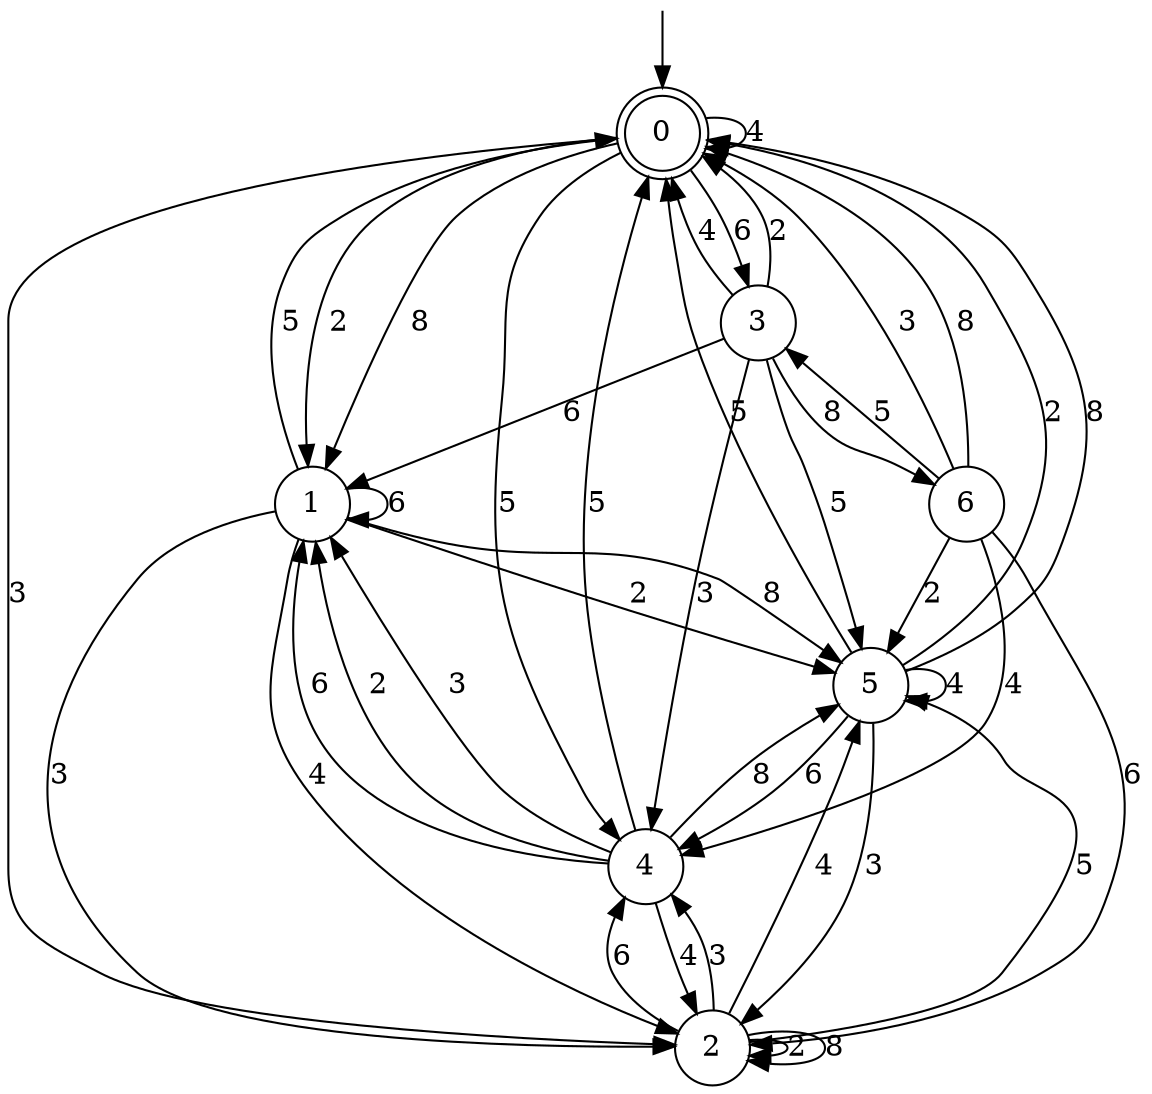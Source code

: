 digraph g {

	s0 [shape="doublecircle" label="0"];
	s1 [shape="circle" label="1"];
	s2 [shape="circle" label="2"];
	s3 [shape="circle" label="3"];
	s4 [shape="circle" label="4"];
	s5 [shape="circle" label="5"];
	s6 [shape="circle" label="6"];
	s0 -> s1 [label="2"];
	s0 -> s2 [label="3"];
	s0 -> s1 [label="8"];
	s0 -> s3 [label="6"];
	s0 -> s4 [label="5"];
	s0 -> s0 [label="4"];
	s1 -> s5 [label="2"];
	s1 -> s2 [label="3"];
	s1 -> s5 [label="8"];
	s1 -> s1 [label="6"];
	s1 -> s0 [label="5"];
	s1 -> s2 [label="4"];
	s2 -> s2 [label="2"];
	s2 -> s4 [label="3"];
	s2 -> s2 [label="8"];
	s2 -> s4 [label="6"];
	s2 -> s5 [label="5"];
	s2 -> s5 [label="4"];
	s3 -> s0 [label="2"];
	s3 -> s4 [label="3"];
	s3 -> s6 [label="8"];
	s3 -> s1 [label="6"];
	s3 -> s5 [label="5"];
	s3 -> s0 [label="4"];
	s4 -> s1 [label="2"];
	s4 -> s1 [label="3"];
	s4 -> s5 [label="8"];
	s4 -> s1 [label="6"];
	s4 -> s0 [label="5"];
	s4 -> s2 [label="4"];
	s5 -> s0 [label="2"];
	s5 -> s2 [label="3"];
	s5 -> s0 [label="8"];
	s5 -> s4 [label="6"];
	s5 -> s0 [label="5"];
	s5 -> s5 [label="4"];
	s6 -> s5 [label="2"];
	s6 -> s0 [label="3"];
	s6 -> s0 [label="8"];
	s6 -> s2 [label="6"];
	s6 -> s3 [label="5"];
	s6 -> s4 [label="4"];

__start0 [label="" shape="none" width="0" height="0"];
__start0 -> s0;

}
